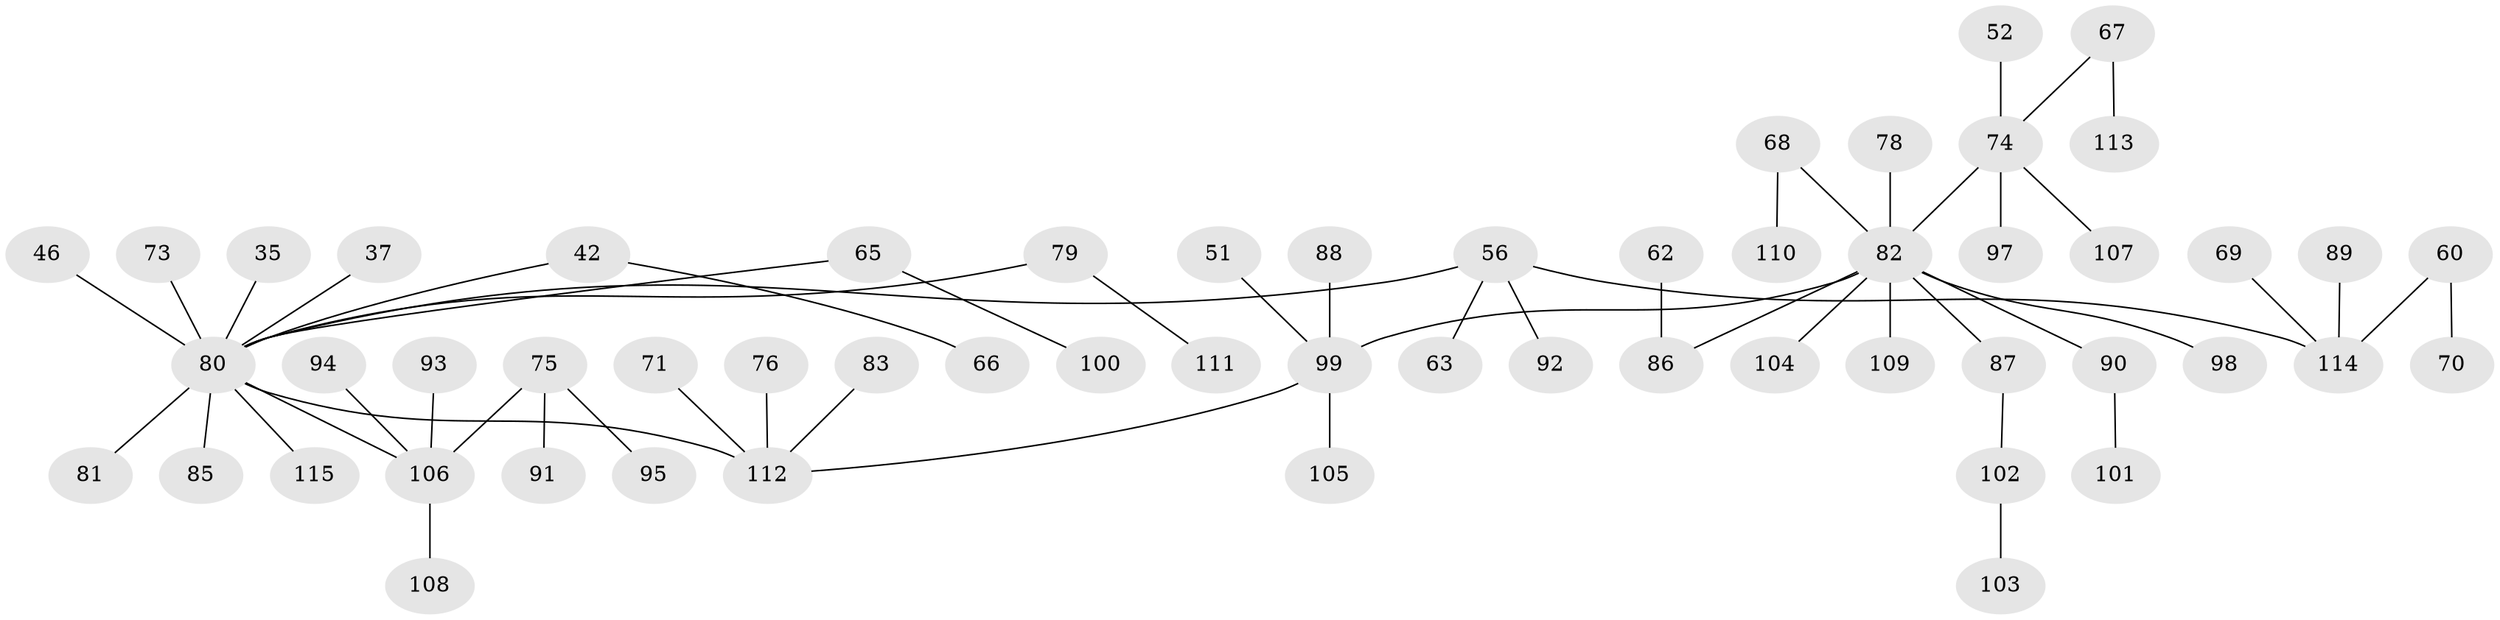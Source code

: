 // original degree distribution, {5: 0.06956521739130435, 3: 0.1565217391304348, 2: 0.2608695652173913, 4: 0.043478260869565216, 1: 0.46956521739130436}
// Generated by graph-tools (version 1.1) at 2025/52/03/09/25 04:52:48]
// undirected, 57 vertices, 56 edges
graph export_dot {
graph [start="1"]
  node [color=gray90,style=filled];
  35;
  37;
  42;
  46;
  51;
  52;
  56 [super="+17+47"];
  60;
  62;
  63;
  65 [super="+24+36+59"];
  66;
  67;
  68 [super="+61"];
  69;
  70;
  71;
  73;
  74 [super="+57"];
  75 [super="+48"];
  76;
  78;
  79;
  80 [super="+38+49"];
  81;
  82 [super="+6+39+41+77+50"];
  83;
  85;
  86 [super="+53"];
  87;
  88;
  89;
  90 [super="+25"];
  91;
  92;
  93;
  94;
  95;
  97;
  98;
  99 [super="+43+34+33+64+72+44"];
  100;
  101;
  102;
  103;
  104 [super="+23"];
  105;
  106 [super="+84+96"];
  107;
  108;
  109;
  110;
  111;
  112 [super="+14+31+40"];
  113;
  114 [super="+55"];
  115;
  35 -- 80;
  37 -- 80;
  42 -- 66;
  42 -- 80;
  46 -- 80;
  51 -- 99;
  52 -- 74;
  56 -- 63;
  56 -- 92;
  56 -- 114;
  56 -- 80;
  60 -- 70;
  60 -- 114;
  62 -- 86;
  65 -- 100;
  65 -- 80;
  67 -- 113;
  67 -- 74;
  68 -- 82;
  68 -- 110;
  69 -- 114;
  71 -- 112;
  73 -- 80;
  74 -- 107;
  74 -- 97;
  74 -- 82;
  75 -- 91;
  75 -- 95;
  75 -- 106;
  76 -- 112;
  78 -- 82;
  79 -- 111;
  79 -- 80;
  80 -- 81;
  80 -- 85;
  80 -- 112;
  80 -- 106;
  80 -- 115;
  82 -- 98;
  82 -- 90;
  82 -- 99;
  82 -- 87;
  82 -- 109;
  82 -- 86;
  82 -- 104;
  83 -- 112;
  87 -- 102;
  88 -- 99;
  89 -- 114;
  90 -- 101;
  93 -- 106;
  94 -- 106;
  99 -- 105;
  99 -- 112;
  102 -- 103;
  106 -- 108;
}
